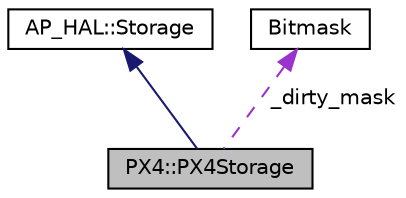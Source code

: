 digraph "PX4::PX4Storage"
{
 // INTERACTIVE_SVG=YES
  edge [fontname="Helvetica",fontsize="10",labelfontname="Helvetica",labelfontsize="10"];
  node [fontname="Helvetica",fontsize="10",shape=record];
  Node1 [label="PX4::PX4Storage",height=0.2,width=0.4,color="black", fillcolor="grey75", style="filled", fontcolor="black"];
  Node2 -> Node1 [dir="back",color="midnightblue",fontsize="10",style="solid",fontname="Helvetica"];
  Node2 [label="AP_HAL::Storage",height=0.2,width=0.4,color="black", fillcolor="white", style="filled",URL="$classAP__HAL_1_1Storage.html"];
  Node3 -> Node1 [dir="back",color="darkorchid3",fontsize="10",style="dashed",label=" _dirty_mask" ,fontname="Helvetica"];
  Node3 [label="Bitmask",height=0.2,width=0.4,color="black", fillcolor="white", style="filled",URL="$classBitmask.html"];
}
